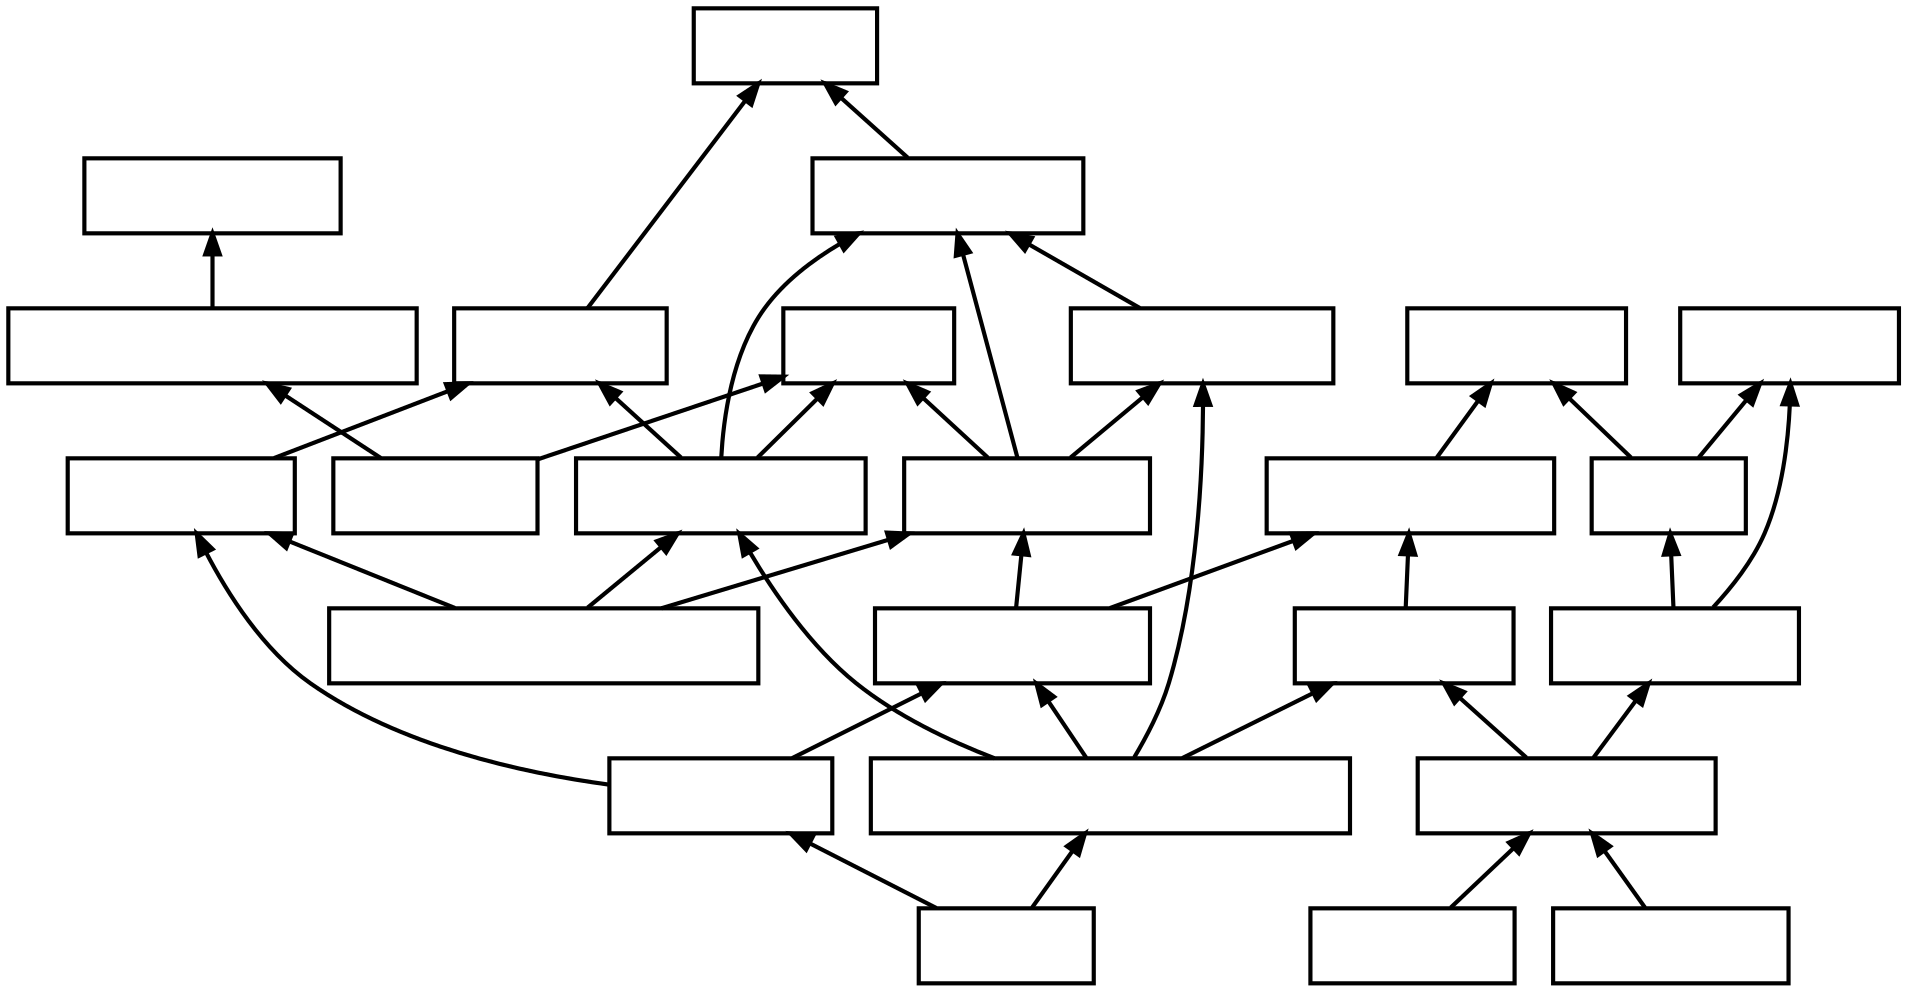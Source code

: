digraph G
{
// edge [arrowhead=none];
node [shape=box, style=bold, fontname="verdana", margin="0.20,0.055", fontcolor=white, fontsize=18];
edge [style=bold];
rankdir="BT";

	Farming -> Wheel
	Farming -> Animal__Husbandry
	Animal__Husbandry -> Agriculture
	Masonry -> Mining
	Metal_Work -> Mining
	Irrigation -> Masonry
	Machinery -> Metal_Work
	Machinery -> Wheel
	Machinery -> Fossil_Fuels
	Mathematics -> Alphabet
	Maps -> Alphabet
	Maps -> Compass
	War_Boats -> Maps
	War_Boats -> Compass
	Construction -> Masonry
	Construction -> Wheel
	Construction -> Metal_Work
	Engineering -> Machinery
	Engineering -> Mathematics
	Currency -> Mathematics
	Trade_Routes -> War_Boats
	Trade_Routes -> Currency
	Education -> Trade_Routes
	Religion -> Trade_Routes
	Medicine -> Irrigation
	Medicine -> Engineering
	Fusion -> Advanced_Construction
	Fusion -> Medicine
	Fossil_Fuels -> Metal_Work
	Advanced_Construction -> Fossil_Fuels
	Advanced_Construction -> Engineering
	Advanced_Construction -> Construction
	Advanced_Construction -> Currency
	Tornado__Resistance -> Construction
	Tornado__Resistance -> Irrigation
	Tornado__Resistance -> Machinery
}
